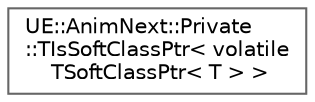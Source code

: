 digraph "Graphical Class Hierarchy"
{
 // INTERACTIVE_SVG=YES
 // LATEX_PDF_SIZE
  bgcolor="transparent";
  edge [fontname=Helvetica,fontsize=10,labelfontname=Helvetica,labelfontsize=10];
  node [fontname=Helvetica,fontsize=10,shape=box,height=0.2,width=0.4];
  rankdir="LR";
  Node0 [id="Node000000",label="UE::AnimNext::Private\l::TIsSoftClassPtr\< volatile\l TSoftClassPtr\< T \> \>",height=0.2,width=0.4,color="grey40", fillcolor="white", style="filled",URL="$d6/db5/structUE_1_1AnimNext_1_1Private_1_1TIsSoftClassPtr_3_01volatile_01TSoftClassPtr_3_01T_01_4_01_4.html",tooltip=" "];
}
